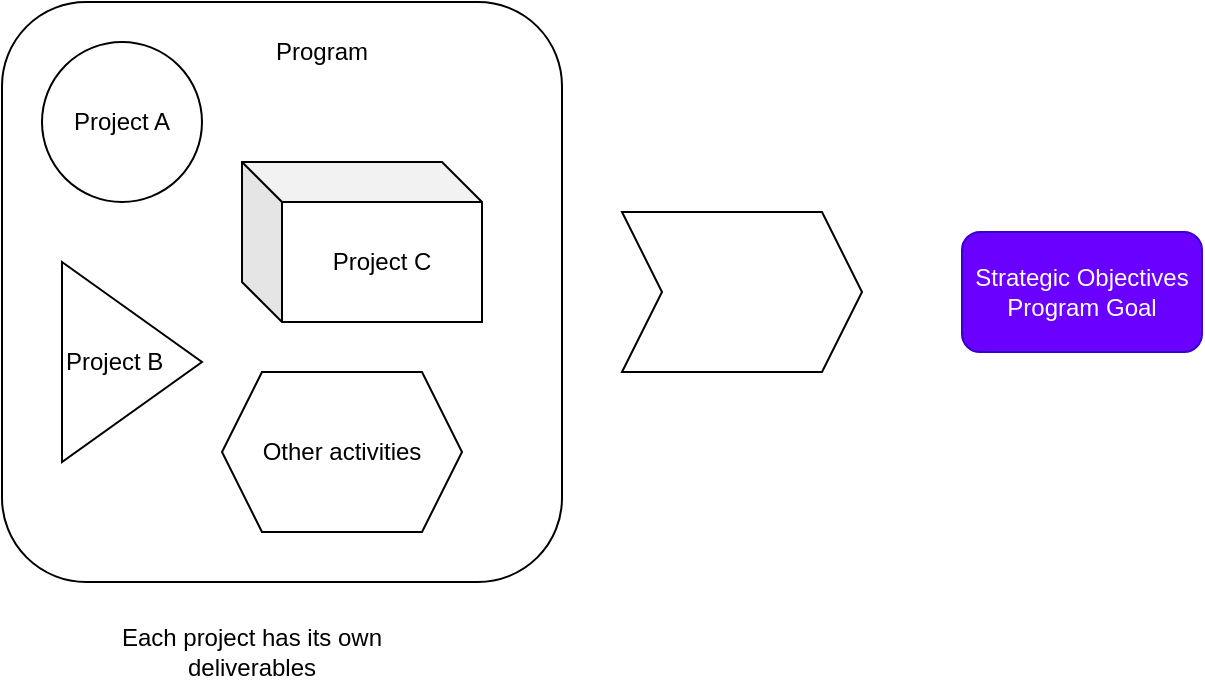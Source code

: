 <mxfile>
    <diagram id="6y5pCuQaanPcLkWCLVvD" name="Page-1">
        <mxGraphModel dx="936" dy="714" grid="1" gridSize="10" guides="1" tooltips="1" connect="1" arrows="1" fold="1" page="1" pageScale="1" pageWidth="850" pageHeight="1100" math="0" shadow="0">
            <root>
                <mxCell id="0"/>
                <mxCell id="1" parent="0"/>
                <mxCell id="2" value="" style="rounded=1;whiteSpace=wrap;html=1;" vertex="1" parent="1">
                    <mxGeometry x="60" y="100" width="280" height="290" as="geometry"/>
                </mxCell>
                <mxCell id="3" value="Program" style="text;html=1;strokeColor=none;fillColor=none;align=center;verticalAlign=middle;whiteSpace=wrap;rounded=0;" vertex="1" parent="1">
                    <mxGeometry x="190" y="110" width="60" height="30" as="geometry"/>
                </mxCell>
                <mxCell id="4" value="Project A" style="ellipse;whiteSpace=wrap;html=1;aspect=fixed;" vertex="1" parent="1">
                    <mxGeometry x="80" y="120" width="80" height="80" as="geometry"/>
                </mxCell>
                <mxCell id="5" value="Project B" style="triangle;whiteSpace=wrap;html=1;align=left;" vertex="1" parent="1">
                    <mxGeometry x="90" y="230" width="70" height="100" as="geometry"/>
                </mxCell>
                <mxCell id="6" value="Project C" style="shape=cube;whiteSpace=wrap;html=1;boundedLbl=1;backgroundOutline=1;darkOpacity=0.05;darkOpacity2=0.1;" vertex="1" parent="1">
                    <mxGeometry x="180" y="180" width="120" height="80" as="geometry"/>
                </mxCell>
                <mxCell id="7" value="" style="shape=step;perimeter=stepPerimeter;whiteSpace=wrap;html=1;fixedSize=1;" vertex="1" parent="1">
                    <mxGeometry x="370" y="205" width="120" height="80" as="geometry"/>
                </mxCell>
                <mxCell id="8" value="Strategic Objectives&lt;br&gt;Program Goal" style="rounded=1;whiteSpace=wrap;html=1;fillColor=#6a00ff;fontColor=#ffffff;strokeColor=#3700CC;" vertex="1" parent="1">
                    <mxGeometry x="540" y="215" width="120" height="60" as="geometry"/>
                </mxCell>
                <mxCell id="9" value="Each project has its own deliverables" style="text;html=1;strokeColor=none;fillColor=none;align=center;verticalAlign=middle;whiteSpace=wrap;rounded=0;" vertex="1" parent="1">
                    <mxGeometry x="110" y="410" width="150" height="30" as="geometry"/>
                </mxCell>
                <mxCell id="10" value="Other activities" style="shape=hexagon;perimeter=hexagonPerimeter2;whiteSpace=wrap;html=1;fixedSize=1;" vertex="1" parent="1">
                    <mxGeometry x="170" y="285" width="120" height="80" as="geometry"/>
                </mxCell>
            </root>
        </mxGraphModel>
    </diagram>
    <diagram id="NV_xoaPcx7ZlK4NCQp9l" name="Page-2">
        <mxGraphModel dx="936" dy="714" grid="1" gridSize="10" guides="1" tooltips="1" connect="1" arrows="1" fold="1" page="1" pageScale="1" pageWidth="850" pageHeight="1100" math="0" shadow="0">
            <root>
                <mxCell id="0"/>
                <mxCell id="1" parent="0"/>
                <mxCell id="gX91TLkxyYamc2s5DtoR-24" value="" style="rounded=0;whiteSpace=wrap;html=1;dashed=1;strokeColor=#56517e;fillColor=#d0cee2;" vertex="1" parent="1">
                    <mxGeometry x="160" y="170" width="620" height="370" as="geometry"/>
                </mxCell>
                <mxCell id="gX91TLkxyYamc2s5DtoR-13" value="" style="rounded=1;whiteSpace=wrap;html=1;dashed=1;strokeColor=#23445d;fillColor=#bac8d3;" vertex="1" parent="1">
                    <mxGeometry x="172.5" y="200" width="520" height="210" as="geometry"/>
                </mxCell>
                <mxCell id="gX91TLkxyYamc2s5DtoR-11" value="" style="rounded=1;whiteSpace=wrap;html=1;fillColor=#fad7ac;dashed=1;strokeColor=#000000;" vertex="1" parent="1">
                    <mxGeometry x="190" y="290" width="485" height="100" as="geometry"/>
                </mxCell>
                <mxCell id="gX91TLkxyYamc2s5DtoR-10" value="" style="rounded=1;whiteSpace=wrap;html=1;fillColor=#f0a30a;fontColor=#000000;strokeColor=#BD7000;" vertex="1" parent="1">
                    <mxGeometry x="225" y="300" width="120" height="60" as="geometry"/>
                </mxCell>
                <mxCell id="gX91TLkxyYamc2s5DtoR-1" value="Appropriate&amp;nbsp; Governance Body [AGB]" style="rounded=0;whiteSpace=wrap;html=1;fillColor=#0050ef;fontColor=#ffffff;strokeColor=#001DBC;" vertex="1" parent="1">
                    <mxGeometry x="212.5" y="70" width="480" height="60" as="geometry"/>
                </mxCell>
                <mxCell id="gX91TLkxyYamc2s5DtoR-2" value="" style="endArrow=none;dashed=1;html=1;dashPattern=8 8;strokeWidth=2;" edge="1" parent="1">
                    <mxGeometry width="50" height="50" relative="1" as="geometry">
                        <mxPoint x="80" y="150" as="sourcePoint"/>
                        <mxPoint x="690" y="150" as="targetPoint"/>
                    </mxGeometry>
                </mxCell>
                <mxCell id="gX91TLkxyYamc2s5DtoR-3" value="Governing&amp;nbsp; Layer" style="text;html=1;strokeColor=none;fillColor=none;align=center;verticalAlign=middle;whiteSpace=wrap;rounded=0;" vertex="1" parent="1">
                    <mxGeometry x="50" y="90" width="100" height="30" as="geometry"/>
                </mxCell>
                <mxCell id="gX91TLkxyYamc2s5DtoR-4" value="Programme&amp;nbsp; Layer" style="text;html=1;strokeColor=none;fillColor=none;align=center;verticalAlign=middle;whiteSpace=wrap;rounded=0;" vertex="1" parent="1">
                    <mxGeometry x="40" y="260" width="120" height="30" as="geometry"/>
                </mxCell>
                <mxCell id="gX91TLkxyYamc2s5DtoR-5" value="Programme Owner&lt;br&gt;[PgO]" style="rounded=1;whiteSpace=wrap;html=1;fillColor=#f0a30a;fontColor=#000000;strokeColor=#BD7000;" vertex="1" parent="1">
                    <mxGeometry x="370" y="230" width="120" height="50" as="geometry"/>
                </mxCell>
                <mxCell id="gX91TLkxyYamc2s5DtoR-6" value="Programme Manager&lt;br&gt;[PgM]" style="rounded=1;whiteSpace=wrap;html=1;fillColor=#f0a30a;fontColor=#000000;strokeColor=#BD7000;" vertex="1" parent="1">
                    <mxGeometry x="525" y="310" width="120" height="60" as="geometry"/>
                </mxCell>
                <mxCell id="gX91TLkxyYamc2s5DtoR-8" value="" style="rounded=1;whiteSpace=wrap;html=1;fillColor=#f0a30a;fontColor=#000000;strokeColor=#BD7000;" vertex="1" parent="1">
                    <mxGeometry x="215" y="310" width="120" height="60" as="geometry"/>
                </mxCell>
                <mxCell id="gX91TLkxyYamc2s5DtoR-7" value="Programme Business Manager&lt;br&gt;[PgBM]" style="rounded=1;whiteSpace=wrap;html=1;fillColor=#f0a30a;fontColor=#000000;strokeColor=#BD7000;" vertex="1" parent="1">
                    <mxGeometry x="205" y="320" width="120" height="60" as="geometry"/>
                </mxCell>
                <mxCell id="gX91TLkxyYamc2s5DtoR-12" value="Collaboration &amp;amp; Comunication" style="text;html=1;strokeColor=none;fillColor=none;align=center;verticalAlign=middle;whiteSpace=wrap;rounded=0;dashed=1;fontColor=#0;fontStyle=1" vertex="1" parent="1">
                    <mxGeometry x="355" y="320" width="150" height="40" as="geometry"/>
                </mxCell>
                <mxCell id="gX91TLkxyYamc2s5DtoR-16" value="Programme Steering&amp;nbsp; committee [PgSC]" style="rounded=1;whiteSpace=wrap;html=1;dashed=1;strokeColor=#ae4132;fillColor=#fad9d5;fontColor=#000000;" vertex="1" parent="1">
                    <mxGeometry x="225" y="180" width="410" height="40" as="geometry"/>
                </mxCell>
                <mxCell id="gX91TLkxyYamc2s5DtoR-17" value="" style="endArrow=none;dashed=1;html=1;dashPattern=8 8;strokeWidth=2;" edge="1" parent="1">
                    <mxGeometry width="50" height="50" relative="1" as="geometry">
                        <mxPoint x="80" y="430" as="sourcePoint"/>
                        <mxPoint x="700" y="430" as="targetPoint"/>
                    </mxGeometry>
                </mxCell>
                <mxCell id="gX91TLkxyYamc2s5DtoR-18" value="Projects&amp;nbsp; Layer" style="text;html=1;strokeColor=none;fillColor=none;align=center;verticalAlign=middle;whiteSpace=wrap;rounded=0;" vertex="1" parent="1">
                    <mxGeometry x="40" y="480" width="120" height="30" as="geometry"/>
                </mxCell>
                <mxCell id="gX91TLkxyYamc2s5DtoR-19" value="Project Manager&lt;br&gt;[PM]" style="rounded=1;whiteSpace=wrap;html=1;dashed=1;strokeColor=#005700;fontColor=#ffffff;fillColor=#008a00;" vertex="1" parent="1">
                    <mxGeometry x="223" y="465" width="120" height="60" as="geometry"/>
                </mxCell>
                <mxCell id="gX91TLkxyYamc2s5DtoR-20" value="Project Manager&lt;br&gt;[PM]" style="rounded=1;whiteSpace=wrap;html=1;dashed=1;strokeColor=#005700;fontColor=#ffffff;fillColor=#008a00;" vertex="1" parent="1">
                    <mxGeometry x="363" y="465" width="120" height="60" as="geometry"/>
                </mxCell>
                <mxCell id="gX91TLkxyYamc2s5DtoR-21" value="Project Manager&lt;br&gt;[PM]" style="rounded=1;whiteSpace=wrap;html=1;dashed=1;strokeColor=#005700;fontColor=#ffffff;fillColor=#008a00;" vertex="1" parent="1">
                    <mxGeometry x="508" y="465" width="120" height="60" as="geometry"/>
                </mxCell>
                <mxCell id="gX91TLkxyYamc2s5DtoR-22" value="Programme Support Office ]PgSO]" style="rounded=1;whiteSpace=wrap;html=1;dashed=1;strokeColor=#006EAF;fontColor=#ffffff;fillColor=#1ba1e2;rotation=-90;" vertex="1" parent="1">
                    <mxGeometry x="570" y="335" width="340" height="40" as="geometry"/>
                </mxCell>
            </root>
        </mxGraphModel>
    </diagram>
</mxfile>